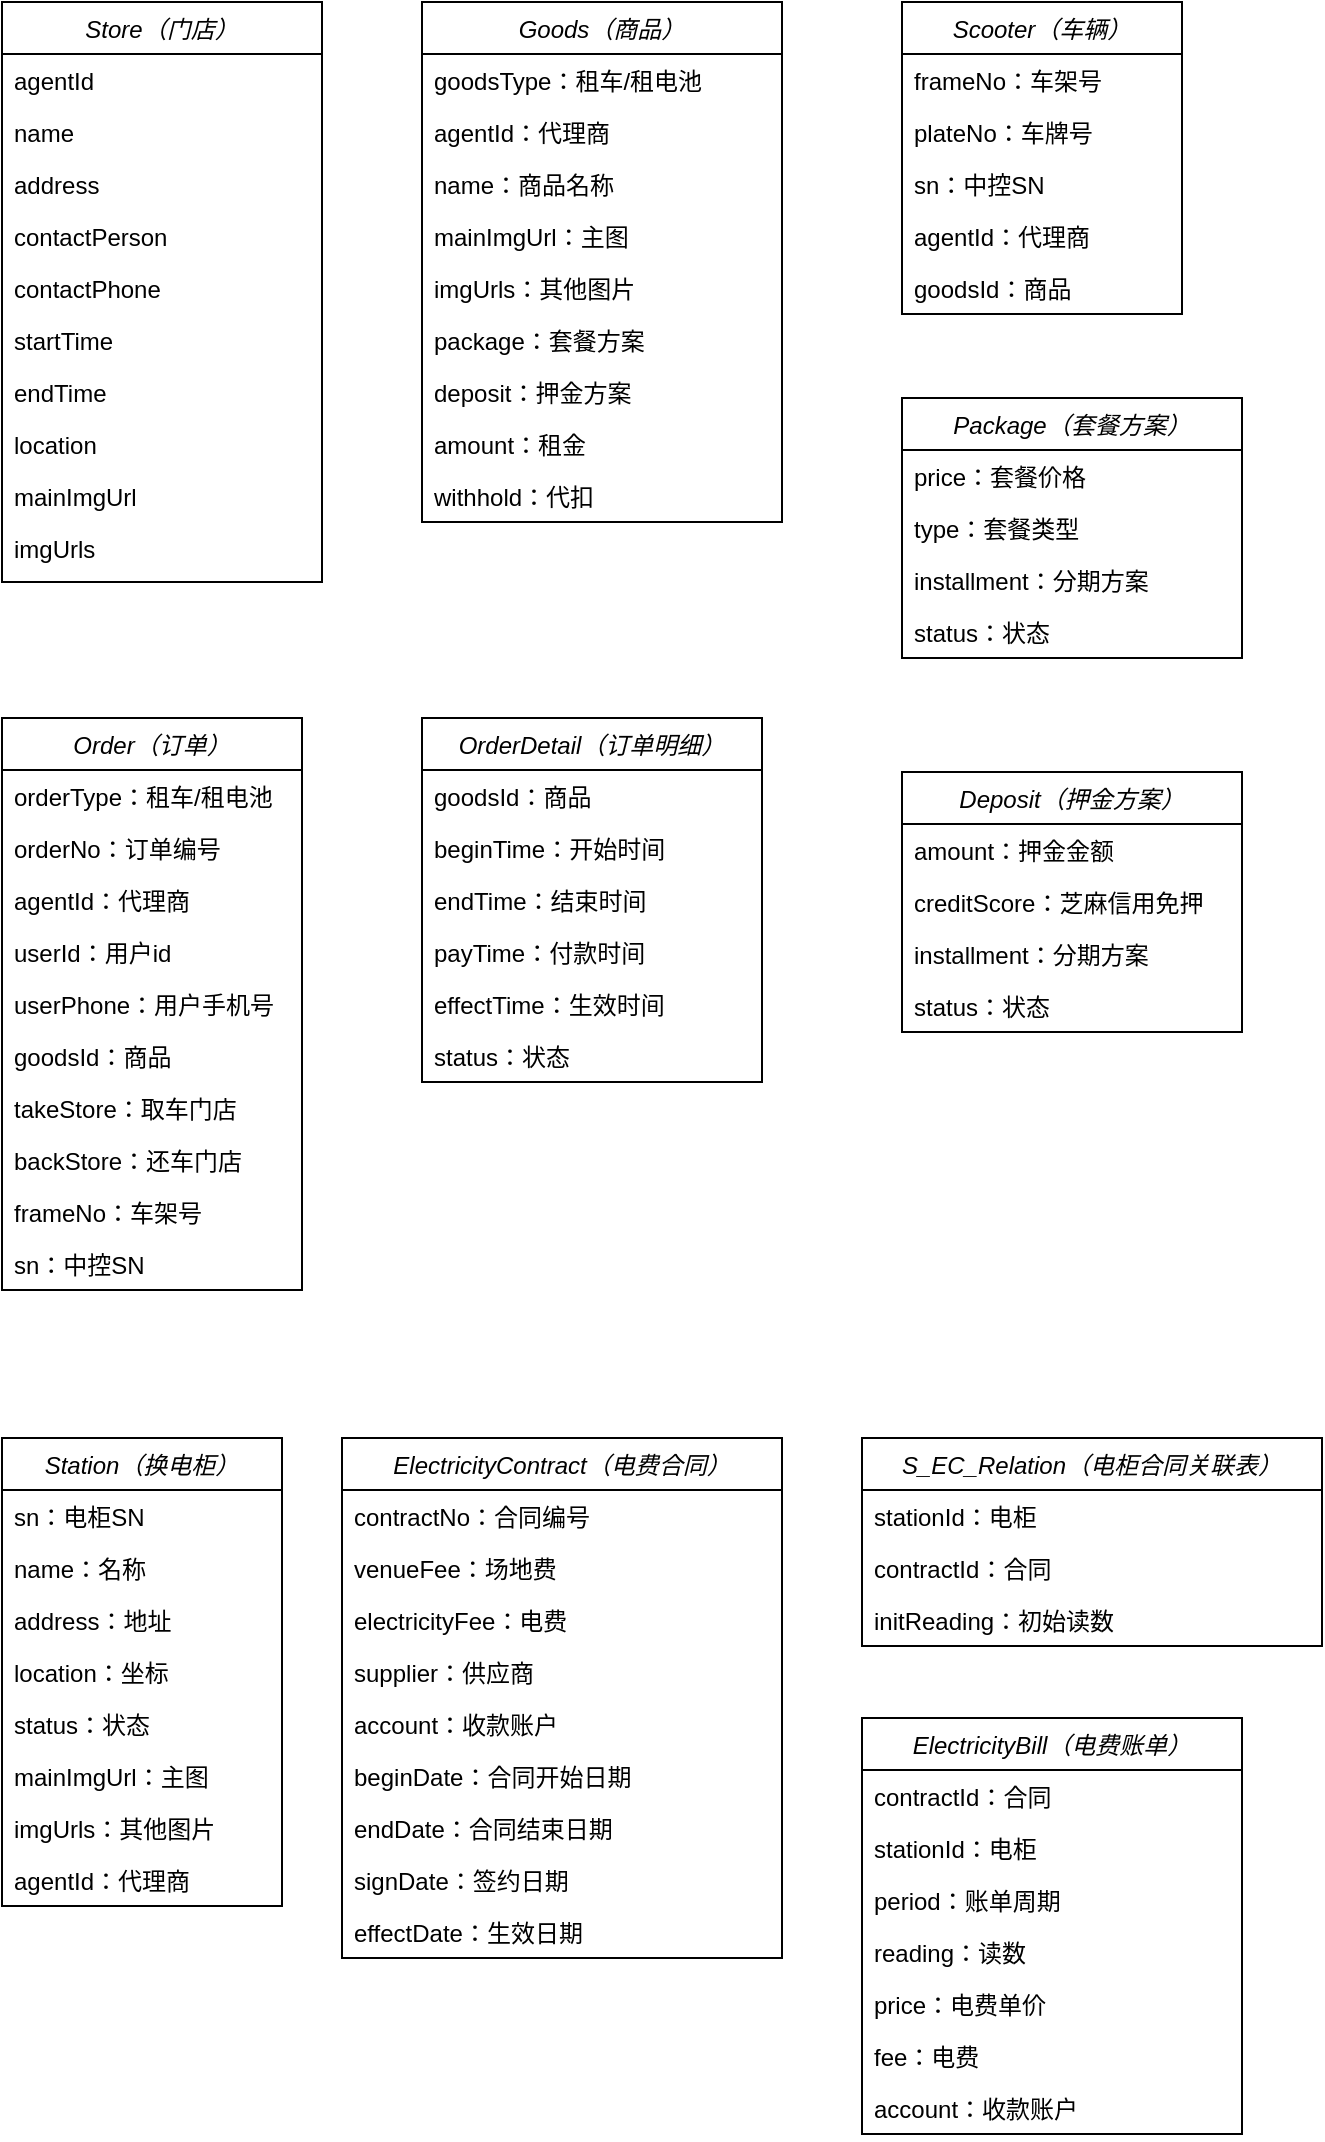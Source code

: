 <mxfile version="16.2.4" type="github"><diagram id="C5RBs43oDa-KdzZeNtuy" name="Page-1"><mxGraphModel dx="1038" dy="547" grid="1" gridSize="10" guides="1" tooltips="1" connect="1" arrows="1" fold="1" page="1" pageScale="1" pageWidth="827" pageHeight="1169" math="0" shadow="0"><root><mxCell id="WIyWlLk6GJQsqaUBKTNV-0"/><mxCell id="WIyWlLk6GJQsqaUBKTNV-1" parent="WIyWlLk6GJQsqaUBKTNV-0"/><mxCell id="zkfFHV4jXpPFQw0GAbJ--0" value="Goods（商品）" style="swimlane;fontStyle=2;align=center;verticalAlign=top;childLayout=stackLayout;horizontal=1;startSize=26;horizontalStack=0;resizeParent=1;resizeLast=0;collapsible=1;marginBottom=0;rounded=0;shadow=0;strokeWidth=1;" parent="WIyWlLk6GJQsqaUBKTNV-1" vertex="1"><mxGeometry x="240" y="42" width="180" height="260" as="geometry"><mxRectangle x="230" y="140" width="160" height="26" as="alternateBounds"/></mxGeometry></mxCell><mxCell id="z-ud-6PMD6aTiRvBd8kk-36" value="goodsType：租车/租电池" style="text;align=left;verticalAlign=top;spacingLeft=4;spacingRight=4;overflow=hidden;rotatable=0;points=[[0,0.5],[1,0.5]];portConstraint=eastwest;rounded=0;shadow=0;html=0;" parent="zkfFHV4jXpPFQw0GAbJ--0" vertex="1"><mxGeometry y="26" width="180" height="26" as="geometry"/></mxCell><mxCell id="z-ud-6PMD6aTiRvBd8kk-11" value="agentId：代理商" style="text;align=left;verticalAlign=top;spacingLeft=4;spacingRight=4;overflow=hidden;rotatable=0;points=[[0,0.5],[1,0.5]];portConstraint=eastwest;rounded=0;shadow=0;html=0;" parent="zkfFHV4jXpPFQw0GAbJ--0" vertex="1"><mxGeometry y="52" width="180" height="26" as="geometry"/></mxCell><mxCell id="z-ud-6PMD6aTiRvBd8kk-10" value="name：商品名称" style="text;align=left;verticalAlign=top;spacingLeft=4;spacingRight=4;overflow=hidden;rotatable=0;points=[[0,0.5],[1,0.5]];portConstraint=eastwest;rounded=0;shadow=0;html=0;" parent="zkfFHV4jXpPFQw0GAbJ--0" vertex="1"><mxGeometry y="78" width="180" height="26" as="geometry"/></mxCell><mxCell id="z-ud-6PMD6aTiRvBd8kk-9" value="mainImgUrl：主图" style="text;align=left;verticalAlign=top;spacingLeft=4;spacingRight=4;overflow=hidden;rotatable=0;points=[[0,0.5],[1,0.5]];portConstraint=eastwest;rounded=0;shadow=0;html=0;" parent="zkfFHV4jXpPFQw0GAbJ--0" vertex="1"><mxGeometry y="104" width="180" height="26" as="geometry"/></mxCell><mxCell id="z-ud-6PMD6aTiRvBd8kk-12" value="imgUrls：其他图片" style="text;align=left;verticalAlign=top;spacingLeft=4;spacingRight=4;overflow=hidden;rotatable=0;points=[[0,0.5],[1,0.5]];portConstraint=eastwest;rounded=0;shadow=0;html=0;" parent="zkfFHV4jXpPFQw0GAbJ--0" vertex="1"><mxGeometry y="130" width="180" height="26" as="geometry"/></mxCell><mxCell id="zkfFHV4jXpPFQw0GAbJ--2" value="package：套餐方案" style="text;align=left;verticalAlign=top;spacingLeft=4;spacingRight=4;overflow=hidden;rotatable=0;points=[[0,0.5],[1,0.5]];portConstraint=eastwest;rounded=0;shadow=0;html=0;" parent="zkfFHV4jXpPFQw0GAbJ--0" vertex="1"><mxGeometry y="156" width="180" height="26" as="geometry"/></mxCell><mxCell id="zkfFHV4jXpPFQw0GAbJ--3" value="deposit：押金方案" style="text;align=left;verticalAlign=top;spacingLeft=4;spacingRight=4;overflow=hidden;rotatable=0;points=[[0,0.5],[1,0.5]];portConstraint=eastwest;rounded=0;shadow=0;html=0;" parent="zkfFHV4jXpPFQw0GAbJ--0" vertex="1"><mxGeometry y="182" width="180" height="26" as="geometry"/></mxCell><mxCell id="aw6liIJ2p6IHOLesxQrY-1" value="amount：租金" style="text;align=left;verticalAlign=top;spacingLeft=4;spacingRight=4;overflow=hidden;rotatable=0;points=[[0,0.5],[1,0.5]];portConstraint=eastwest;rounded=0;shadow=0;html=0;" parent="zkfFHV4jXpPFQw0GAbJ--0" vertex="1"><mxGeometry y="208" width="180" height="26" as="geometry"/></mxCell><mxCell id="aw6liIJ2p6IHOLesxQrY-2" value="withhold：代扣" style="text;align=left;verticalAlign=top;spacingLeft=4;spacingRight=4;overflow=hidden;rotatable=0;points=[[0,0.5],[1,0.5]];portConstraint=eastwest;rounded=0;shadow=0;html=0;" parent="zkfFHV4jXpPFQw0GAbJ--0" vertex="1"><mxGeometry y="234" width="180" height="26" as="geometry"/></mxCell><mxCell id="NNXu9UO9U-QmI1PEcdll-0" value="Store（门店）" style="swimlane;fontStyle=2;align=center;verticalAlign=top;childLayout=stackLayout;horizontal=1;startSize=26;horizontalStack=0;resizeParent=1;resizeParentMax=0;resizeLast=0;collapsible=1;marginBottom=0;" parent="WIyWlLk6GJQsqaUBKTNV-1" vertex="1"><mxGeometry x="30" y="42" width="160" height="290" as="geometry"><mxRectangle x="20" y="120" width="110" height="26" as="alternateBounds"/></mxGeometry></mxCell><mxCell id="NNXu9UO9U-QmI1PEcdll-1" value="agentId" style="text;strokeColor=none;fillColor=none;align=left;verticalAlign=top;spacingLeft=4;spacingRight=4;overflow=hidden;rotatable=0;points=[[0,0.5],[1,0.5]];portConstraint=eastwest;" parent="NNXu9UO9U-QmI1PEcdll-0" vertex="1"><mxGeometry y="26" width="160" height="26" as="geometry"/></mxCell><mxCell id="NNXu9UO9U-QmI1PEcdll-5" value="name" style="text;strokeColor=none;fillColor=none;align=left;verticalAlign=top;spacingLeft=4;spacingRight=4;overflow=hidden;rotatable=0;points=[[0,0.5],[1,0.5]];portConstraint=eastwest;" parent="NNXu9UO9U-QmI1PEcdll-0" vertex="1"><mxGeometry y="52" width="160" height="26" as="geometry"/></mxCell><mxCell id="NNXu9UO9U-QmI1PEcdll-6" value="address" style="text;strokeColor=none;fillColor=none;align=left;verticalAlign=top;spacingLeft=4;spacingRight=4;overflow=hidden;rotatable=0;points=[[0,0.5],[1,0.5]];portConstraint=eastwest;" parent="NNXu9UO9U-QmI1PEcdll-0" vertex="1"><mxGeometry y="78" width="160" height="26" as="geometry"/></mxCell><mxCell id="NNXu9UO9U-QmI1PEcdll-7" value="contactPerson" style="text;strokeColor=none;fillColor=none;align=left;verticalAlign=top;spacingLeft=4;spacingRight=4;overflow=hidden;rotatable=0;points=[[0,0.5],[1,0.5]];portConstraint=eastwest;" parent="NNXu9UO9U-QmI1PEcdll-0" vertex="1"><mxGeometry y="104" width="160" height="26" as="geometry"/></mxCell><mxCell id="NNXu9UO9U-QmI1PEcdll-10" value="contactPhone" style="text;strokeColor=none;fillColor=none;align=left;verticalAlign=top;spacingLeft=4;spacingRight=4;overflow=hidden;rotatable=0;points=[[0,0.5],[1,0.5]];portConstraint=eastwest;" parent="NNXu9UO9U-QmI1PEcdll-0" vertex="1"><mxGeometry y="130" width="160" height="26" as="geometry"/></mxCell><mxCell id="NNXu9UO9U-QmI1PEcdll-9" value="startTime" style="text;strokeColor=none;fillColor=none;align=left;verticalAlign=top;spacingLeft=4;spacingRight=4;overflow=hidden;rotatable=0;points=[[0,0.5],[1,0.5]];portConstraint=eastwest;" parent="NNXu9UO9U-QmI1PEcdll-0" vertex="1"><mxGeometry y="156" width="160" height="26" as="geometry"/></mxCell><mxCell id="NNXu9UO9U-QmI1PEcdll-8" value="endTime" style="text;strokeColor=none;fillColor=none;align=left;verticalAlign=top;spacingLeft=4;spacingRight=4;overflow=hidden;rotatable=0;points=[[0,0.5],[1,0.5]];portConstraint=eastwest;" parent="NNXu9UO9U-QmI1PEcdll-0" vertex="1"><mxGeometry y="182" width="160" height="26" as="geometry"/></mxCell><mxCell id="NNXu9UO9U-QmI1PEcdll-13" value="location" style="text;strokeColor=none;fillColor=none;align=left;verticalAlign=top;spacingLeft=4;spacingRight=4;overflow=hidden;rotatable=0;points=[[0,0.5],[1,0.5]];portConstraint=eastwest;" parent="NNXu9UO9U-QmI1PEcdll-0" vertex="1"><mxGeometry y="208" width="160" height="26" as="geometry"/></mxCell><mxCell id="NNXu9UO9U-QmI1PEcdll-12" value="mainImgUrl" style="text;strokeColor=none;fillColor=none;align=left;verticalAlign=top;spacingLeft=4;spacingRight=4;overflow=hidden;rotatable=0;points=[[0,0.5],[1,0.5]];portConstraint=eastwest;" parent="NNXu9UO9U-QmI1PEcdll-0" vertex="1"><mxGeometry y="234" width="160" height="26" as="geometry"/></mxCell><mxCell id="NNXu9UO9U-QmI1PEcdll-11" value="imgUrls" style="text;strokeColor=none;fillColor=none;align=left;verticalAlign=top;spacingLeft=4;spacingRight=4;overflow=hidden;rotatable=0;points=[[0,0.5],[1,0.5]];portConstraint=eastwest;" parent="NNXu9UO9U-QmI1PEcdll-0" vertex="1"><mxGeometry y="260" width="160" height="30" as="geometry"/></mxCell><mxCell id="z-ud-6PMD6aTiRvBd8kk-17" value="Scooter（车辆）" style="swimlane;fontStyle=2;childLayout=stackLayout;horizontal=1;startSize=26;fillColor=none;horizontalStack=0;resizeParent=1;resizeParentMax=0;resizeLast=0;collapsible=1;marginBottom=0;" parent="WIyWlLk6GJQsqaUBKTNV-1" vertex="1"><mxGeometry x="480" y="42" width="140" height="156" as="geometry"/></mxCell><mxCell id="z-ud-6PMD6aTiRvBd8kk-18" value="frameNo：车架号" style="text;strokeColor=none;fillColor=none;align=left;verticalAlign=top;spacingLeft=4;spacingRight=4;overflow=hidden;rotatable=0;points=[[0,0.5],[1,0.5]];portConstraint=eastwest;" parent="z-ud-6PMD6aTiRvBd8kk-17" vertex="1"><mxGeometry y="26" width="140" height="26" as="geometry"/></mxCell><mxCell id="z-ud-6PMD6aTiRvBd8kk-19" value="plateNo：车牌号" style="text;strokeColor=none;fillColor=none;align=left;verticalAlign=top;spacingLeft=4;spacingRight=4;overflow=hidden;rotatable=0;points=[[0,0.5],[1,0.5]];portConstraint=eastwest;" parent="z-ud-6PMD6aTiRvBd8kk-17" vertex="1"><mxGeometry y="52" width="140" height="26" as="geometry"/></mxCell><mxCell id="z-ud-6PMD6aTiRvBd8kk-20" value="sn：中控SN" style="text;strokeColor=none;fillColor=none;align=left;verticalAlign=top;spacingLeft=4;spacingRight=4;overflow=hidden;rotatable=0;points=[[0,0.5],[1,0.5]];portConstraint=eastwest;" parent="z-ud-6PMD6aTiRvBd8kk-17" vertex="1"><mxGeometry y="78" width="140" height="26" as="geometry"/></mxCell><mxCell id="z-ud-6PMD6aTiRvBd8kk-24" value="agentId：代理商" style="text;strokeColor=none;fillColor=none;align=left;verticalAlign=top;spacingLeft=4;spacingRight=4;overflow=hidden;rotatable=0;points=[[0,0.5],[1,0.5]];portConstraint=eastwest;" parent="z-ud-6PMD6aTiRvBd8kk-17" vertex="1"><mxGeometry y="104" width="140" height="26" as="geometry"/></mxCell><mxCell id="z-ud-6PMD6aTiRvBd8kk-23" value="goodsId：商品" style="text;strokeColor=none;fillColor=none;align=left;verticalAlign=top;spacingLeft=4;spacingRight=4;overflow=hidden;rotatable=0;points=[[0,0.5],[1,0.5]];portConstraint=eastwest;" parent="z-ud-6PMD6aTiRvBd8kk-17" vertex="1"><mxGeometry y="130" width="140" height="26" as="geometry"/></mxCell><mxCell id="z-ud-6PMD6aTiRvBd8kk-25" value="Order（订单）" style="swimlane;fontStyle=2;childLayout=stackLayout;horizontal=1;startSize=26;fillColor=none;horizontalStack=0;resizeParent=1;resizeParentMax=0;resizeLast=0;collapsible=1;marginBottom=0;" parent="WIyWlLk6GJQsqaUBKTNV-1" vertex="1"><mxGeometry x="30" y="400" width="150" height="286" as="geometry"/></mxCell><mxCell id="z-ud-6PMD6aTiRvBd8kk-26" value="orderType：租车/租电池" style="text;strokeColor=none;fillColor=none;align=left;verticalAlign=top;spacingLeft=4;spacingRight=4;overflow=hidden;rotatable=0;points=[[0,0.5],[1,0.5]];portConstraint=eastwest;" parent="z-ud-6PMD6aTiRvBd8kk-25" vertex="1"><mxGeometry y="26" width="150" height="26" as="geometry"/></mxCell><mxCell id="z-ud-6PMD6aTiRvBd8kk-27" value="orderNo：订单编号" style="text;strokeColor=none;fillColor=none;align=left;verticalAlign=top;spacingLeft=4;spacingRight=4;overflow=hidden;rotatable=0;points=[[0,0.5],[1,0.5]];portConstraint=eastwest;" parent="z-ud-6PMD6aTiRvBd8kk-25" vertex="1"><mxGeometry y="52" width="150" height="26" as="geometry"/></mxCell><mxCell id="z-ud-6PMD6aTiRvBd8kk-28" value="agentId：代理商" style="text;strokeColor=none;fillColor=none;align=left;verticalAlign=top;spacingLeft=4;spacingRight=4;overflow=hidden;rotatable=0;points=[[0,0.5],[1,0.5]];portConstraint=eastwest;" parent="z-ud-6PMD6aTiRvBd8kk-25" vertex="1"><mxGeometry y="78" width="150" height="26" as="geometry"/></mxCell><mxCell id="z-ud-6PMD6aTiRvBd8kk-32" value="userId：用户id" style="text;strokeColor=none;fillColor=none;align=left;verticalAlign=top;spacingLeft=4;spacingRight=4;overflow=hidden;rotatable=0;points=[[0,0.5],[1,0.5]];portConstraint=eastwest;" parent="z-ud-6PMD6aTiRvBd8kk-25" vertex="1"><mxGeometry y="104" width="150" height="26" as="geometry"/></mxCell><mxCell id="z-ud-6PMD6aTiRvBd8kk-31" value="userPhone：用户手机号" style="text;strokeColor=none;fillColor=none;align=left;verticalAlign=top;spacingLeft=4;spacingRight=4;overflow=hidden;rotatable=0;points=[[0,0.5],[1,0.5]];portConstraint=eastwest;" parent="z-ud-6PMD6aTiRvBd8kk-25" vertex="1"><mxGeometry y="130" width="150" height="26" as="geometry"/></mxCell><mxCell id="z-ud-6PMD6aTiRvBd8kk-30" value="goodsId：商品" style="text;strokeColor=none;fillColor=none;align=left;verticalAlign=top;spacingLeft=4;spacingRight=4;overflow=hidden;rotatable=0;points=[[0,0.5],[1,0.5]];portConstraint=eastwest;" parent="z-ud-6PMD6aTiRvBd8kk-25" vertex="1"><mxGeometry y="156" width="150" height="26" as="geometry"/></mxCell><mxCell id="z-ud-6PMD6aTiRvBd8kk-29" value="takeStore：取车门店" style="text;strokeColor=none;fillColor=none;align=left;verticalAlign=top;spacingLeft=4;spacingRight=4;overflow=hidden;rotatable=0;points=[[0,0.5],[1,0.5]];portConstraint=eastwest;" parent="z-ud-6PMD6aTiRvBd8kk-25" vertex="1"><mxGeometry y="182" width="150" height="26" as="geometry"/></mxCell><mxCell id="z-ud-6PMD6aTiRvBd8kk-33" value="backStore：还车门店" style="text;strokeColor=none;fillColor=none;align=left;verticalAlign=top;spacingLeft=4;spacingRight=4;overflow=hidden;rotatable=0;points=[[0,0.5],[1,0.5]];portConstraint=eastwest;" parent="z-ud-6PMD6aTiRvBd8kk-25" vertex="1"><mxGeometry y="208" width="150" height="26" as="geometry"/></mxCell><mxCell id="z-ud-6PMD6aTiRvBd8kk-34" value="frameNo：车架号" style="text;strokeColor=none;fillColor=none;align=left;verticalAlign=top;spacingLeft=4;spacingRight=4;overflow=hidden;rotatable=0;points=[[0,0.5],[1,0.5]];portConstraint=eastwest;" parent="z-ud-6PMD6aTiRvBd8kk-25" vertex="1"><mxGeometry y="234" width="150" height="26" as="geometry"/></mxCell><mxCell id="z-ud-6PMD6aTiRvBd8kk-35" value="sn：中控SN" style="text;strokeColor=none;fillColor=none;align=left;verticalAlign=top;spacingLeft=4;spacingRight=4;overflow=hidden;rotatable=0;points=[[0,0.5],[1,0.5]];portConstraint=eastwest;" parent="z-ud-6PMD6aTiRvBd8kk-25" vertex="1"><mxGeometry y="260" width="150" height="26" as="geometry"/></mxCell><mxCell id="z-ud-6PMD6aTiRvBd8kk-37" value="Station（换电柜）" style="swimlane;fontStyle=2;childLayout=stackLayout;horizontal=1;startSize=26;fillColor=none;horizontalStack=0;resizeParent=1;resizeParentMax=0;resizeLast=0;collapsible=1;marginBottom=0;" parent="WIyWlLk6GJQsqaUBKTNV-1" vertex="1"><mxGeometry x="30" y="760" width="140" height="234" as="geometry"/></mxCell><mxCell id="z-ud-6PMD6aTiRvBd8kk-49" value="sn：电柜SN" style="text;strokeColor=none;fillColor=none;align=left;verticalAlign=top;spacingLeft=4;spacingRight=4;overflow=hidden;rotatable=0;points=[[0,0.5],[1,0.5]];portConstraint=eastwest;" parent="z-ud-6PMD6aTiRvBd8kk-37" vertex="1"><mxGeometry y="26" width="140" height="26" as="geometry"/></mxCell><mxCell id="z-ud-6PMD6aTiRvBd8kk-38" value="name：名称" style="text;strokeColor=none;fillColor=none;align=left;verticalAlign=top;spacingLeft=4;spacingRight=4;overflow=hidden;rotatable=0;points=[[0,0.5],[1,0.5]];portConstraint=eastwest;" parent="z-ud-6PMD6aTiRvBd8kk-37" vertex="1"><mxGeometry y="52" width="140" height="26" as="geometry"/></mxCell><mxCell id="z-ud-6PMD6aTiRvBd8kk-39" value="address：地址" style="text;strokeColor=none;fillColor=none;align=left;verticalAlign=top;spacingLeft=4;spacingRight=4;overflow=hidden;rotatable=0;points=[[0,0.5],[1,0.5]];portConstraint=eastwest;" parent="z-ud-6PMD6aTiRvBd8kk-37" vertex="1"><mxGeometry y="78" width="140" height="26" as="geometry"/></mxCell><mxCell id="z-ud-6PMD6aTiRvBd8kk-40" value="location：坐标" style="text;strokeColor=none;fillColor=none;align=left;verticalAlign=top;spacingLeft=4;spacingRight=4;overflow=hidden;rotatable=0;points=[[0,0.5],[1,0.5]];portConstraint=eastwest;" parent="z-ud-6PMD6aTiRvBd8kk-37" vertex="1"><mxGeometry y="104" width="140" height="26" as="geometry"/></mxCell><mxCell id="z-ud-6PMD6aTiRvBd8kk-41" value="status：状态" style="text;strokeColor=none;fillColor=none;align=left;verticalAlign=top;spacingLeft=4;spacingRight=4;overflow=hidden;rotatable=0;points=[[0,0.5],[1,0.5]];portConstraint=eastwest;" parent="z-ud-6PMD6aTiRvBd8kk-37" vertex="1"><mxGeometry y="130" width="140" height="26" as="geometry"/></mxCell><mxCell id="z-ud-6PMD6aTiRvBd8kk-43" value="mainImgUrl：主图" style="text;strokeColor=none;fillColor=none;align=left;verticalAlign=top;spacingLeft=4;spacingRight=4;overflow=hidden;rotatable=0;points=[[0,0.5],[1,0.5]];portConstraint=eastwest;" parent="z-ud-6PMD6aTiRvBd8kk-37" vertex="1"><mxGeometry y="156" width="140" height="26" as="geometry"/></mxCell><mxCell id="z-ud-6PMD6aTiRvBd8kk-42" value="imgUrls：其他图片" style="text;strokeColor=none;fillColor=none;align=left;verticalAlign=top;spacingLeft=4;spacingRight=4;overflow=hidden;rotatable=0;points=[[0,0.5],[1,0.5]];portConstraint=eastwest;" parent="z-ud-6PMD6aTiRvBd8kk-37" vertex="1"><mxGeometry y="182" width="140" height="26" as="geometry"/></mxCell><mxCell id="z-ud-6PMD6aTiRvBd8kk-44" value="agentId：代理商" style="text;strokeColor=none;fillColor=none;align=left;verticalAlign=top;spacingLeft=4;spacingRight=4;overflow=hidden;rotatable=0;points=[[0,0.5],[1,0.5]];portConstraint=eastwest;" parent="z-ud-6PMD6aTiRvBd8kk-37" vertex="1"><mxGeometry y="208" width="140" height="26" as="geometry"/></mxCell><mxCell id="z-ud-6PMD6aTiRvBd8kk-45" value="ElectricityContract（电费合同）" style="swimlane;fontStyle=2;childLayout=stackLayout;horizontal=1;startSize=26;fillColor=none;horizontalStack=0;resizeParent=1;resizeParentMax=0;resizeLast=0;collapsible=1;marginBottom=0;" parent="WIyWlLk6GJQsqaUBKTNV-1" vertex="1"><mxGeometry x="200" y="760" width="220" height="260" as="geometry"/></mxCell><mxCell id="z-ud-6PMD6aTiRvBd8kk-46" value="contractNo：合同编号" style="text;strokeColor=none;fillColor=none;align=left;verticalAlign=top;spacingLeft=4;spacingRight=4;overflow=hidden;rotatable=0;points=[[0,0.5],[1,0.5]];portConstraint=eastwest;" parent="z-ud-6PMD6aTiRvBd8kk-45" vertex="1"><mxGeometry y="26" width="220" height="26" as="geometry"/></mxCell><mxCell id="z-ud-6PMD6aTiRvBd8kk-48" value="venueFee：场地费" style="text;strokeColor=none;fillColor=none;align=left;verticalAlign=top;spacingLeft=4;spacingRight=4;overflow=hidden;rotatable=0;points=[[0,0.5],[1,0.5]];portConstraint=eastwest;" parent="z-ud-6PMD6aTiRvBd8kk-45" vertex="1"><mxGeometry y="52" width="220" height="26" as="geometry"/></mxCell><mxCell id="z-ud-6PMD6aTiRvBd8kk-55" value="electricityFee：电费" style="text;strokeColor=none;fillColor=none;align=left;verticalAlign=top;spacingLeft=4;spacingRight=4;overflow=hidden;rotatable=0;points=[[0,0.5],[1,0.5]];portConstraint=eastwest;" parent="z-ud-6PMD6aTiRvBd8kk-45" vertex="1"><mxGeometry y="78" width="220" height="26" as="geometry"/></mxCell><mxCell id="z-ud-6PMD6aTiRvBd8kk-54" value="supplier：供应商" style="text;strokeColor=none;fillColor=none;align=left;verticalAlign=top;spacingLeft=4;spacingRight=4;overflow=hidden;rotatable=0;points=[[0,0.5],[1,0.5]];portConstraint=eastwest;" parent="z-ud-6PMD6aTiRvBd8kk-45" vertex="1"><mxGeometry y="104" width="220" height="26" as="geometry"/></mxCell><mxCell id="z-ud-6PMD6aTiRvBd8kk-53" value="account：收款账户" style="text;strokeColor=none;fillColor=none;align=left;verticalAlign=top;spacingLeft=4;spacingRight=4;overflow=hidden;rotatable=0;points=[[0,0.5],[1,0.5]];portConstraint=eastwest;" parent="z-ud-6PMD6aTiRvBd8kk-45" vertex="1"><mxGeometry y="130" width="220" height="26" as="geometry"/></mxCell><mxCell id="z-ud-6PMD6aTiRvBd8kk-52" value="beginDate：合同开始日期" style="text;strokeColor=none;fillColor=none;align=left;verticalAlign=top;spacingLeft=4;spacingRight=4;overflow=hidden;rotatable=0;points=[[0,0.5],[1,0.5]];portConstraint=eastwest;" parent="z-ud-6PMD6aTiRvBd8kk-45" vertex="1"><mxGeometry y="156" width="220" height="26" as="geometry"/></mxCell><mxCell id="z-ud-6PMD6aTiRvBd8kk-51" value="endDate：合同结束日期" style="text;strokeColor=none;fillColor=none;align=left;verticalAlign=top;spacingLeft=4;spacingRight=4;overflow=hidden;rotatable=0;points=[[0,0.5],[1,0.5]];portConstraint=eastwest;" parent="z-ud-6PMD6aTiRvBd8kk-45" vertex="1"><mxGeometry y="182" width="220" height="26" as="geometry"/></mxCell><mxCell id="z-ud-6PMD6aTiRvBd8kk-50" value="signDate：签约日期" style="text;strokeColor=none;fillColor=none;align=left;verticalAlign=top;spacingLeft=4;spacingRight=4;overflow=hidden;rotatable=0;points=[[0,0.5],[1,0.5]];portConstraint=eastwest;" parent="z-ud-6PMD6aTiRvBd8kk-45" vertex="1"><mxGeometry y="208" width="220" height="26" as="geometry"/></mxCell><mxCell id="z-ud-6PMD6aTiRvBd8kk-56" value="effectDate：生效日期" style="text;strokeColor=none;fillColor=none;align=left;verticalAlign=top;spacingLeft=4;spacingRight=4;overflow=hidden;rotatable=0;points=[[0,0.5],[1,0.5]];portConstraint=eastwest;" parent="z-ud-6PMD6aTiRvBd8kk-45" vertex="1"><mxGeometry y="234" width="220" height="26" as="geometry"/></mxCell><mxCell id="z-ud-6PMD6aTiRvBd8kk-57" value="S_EC_Relation（电柜合同关联表）" style="swimlane;fontStyle=2;childLayout=stackLayout;horizontal=1;startSize=26;fillColor=none;horizontalStack=0;resizeParent=1;resizeParentMax=0;resizeLast=0;collapsible=1;marginBottom=0;" parent="WIyWlLk6GJQsqaUBKTNV-1" vertex="1"><mxGeometry x="460" y="760" width="230" height="104" as="geometry"/></mxCell><mxCell id="z-ud-6PMD6aTiRvBd8kk-58" value="stationId：电柜" style="text;strokeColor=none;fillColor=none;align=left;verticalAlign=top;spacingLeft=4;spacingRight=4;overflow=hidden;rotatable=0;points=[[0,0.5],[1,0.5]];portConstraint=eastwest;" parent="z-ud-6PMD6aTiRvBd8kk-57" vertex="1"><mxGeometry y="26" width="230" height="26" as="geometry"/></mxCell><mxCell id="z-ud-6PMD6aTiRvBd8kk-59" value="contractId：合同" style="text;strokeColor=none;fillColor=none;align=left;verticalAlign=top;spacingLeft=4;spacingRight=4;overflow=hidden;rotatable=0;points=[[0,0.5],[1,0.5]];portConstraint=eastwest;" parent="z-ud-6PMD6aTiRvBd8kk-57" vertex="1"><mxGeometry y="52" width="230" height="26" as="geometry"/></mxCell><mxCell id="z-ud-6PMD6aTiRvBd8kk-60" value="initReading：初始读数" style="text;strokeColor=none;fillColor=none;align=left;verticalAlign=top;spacingLeft=4;spacingRight=4;overflow=hidden;rotatable=0;points=[[0,0.5],[1,0.5]];portConstraint=eastwest;" parent="z-ud-6PMD6aTiRvBd8kk-57" vertex="1"><mxGeometry y="78" width="230" height="26" as="geometry"/></mxCell><mxCell id="z-ud-6PMD6aTiRvBd8kk-61" value="ElectricityBill（电费账单）" style="swimlane;fontStyle=2;childLayout=stackLayout;horizontal=1;startSize=26;fillColor=none;horizontalStack=0;resizeParent=1;resizeParentMax=0;resizeLast=0;collapsible=1;marginBottom=0;" parent="WIyWlLk6GJQsqaUBKTNV-1" vertex="1"><mxGeometry x="460" y="900" width="190" height="208" as="geometry"/></mxCell><mxCell id="z-ud-6PMD6aTiRvBd8kk-62" value="contractId：合同" style="text;strokeColor=none;fillColor=none;align=left;verticalAlign=top;spacingLeft=4;spacingRight=4;overflow=hidden;rotatable=0;points=[[0,0.5],[1,0.5]];portConstraint=eastwest;" parent="z-ud-6PMD6aTiRvBd8kk-61" vertex="1"><mxGeometry y="26" width="190" height="26" as="geometry"/></mxCell><mxCell id="z-ud-6PMD6aTiRvBd8kk-63" value="stationId：电柜" style="text;strokeColor=none;fillColor=none;align=left;verticalAlign=top;spacingLeft=4;spacingRight=4;overflow=hidden;rotatable=0;points=[[0,0.5],[1,0.5]];portConstraint=eastwest;" parent="z-ud-6PMD6aTiRvBd8kk-61" vertex="1"><mxGeometry y="52" width="190" height="26" as="geometry"/></mxCell><mxCell id="z-ud-6PMD6aTiRvBd8kk-64" value="period：账单周期" style="text;strokeColor=none;fillColor=none;align=left;verticalAlign=top;spacingLeft=4;spacingRight=4;overflow=hidden;rotatable=0;points=[[0,0.5],[1,0.5]];portConstraint=eastwest;" parent="z-ud-6PMD6aTiRvBd8kk-61" vertex="1"><mxGeometry y="78" width="190" height="26" as="geometry"/></mxCell><mxCell id="z-ud-6PMD6aTiRvBd8kk-65" value="reading：读数" style="text;strokeColor=none;fillColor=none;align=left;verticalAlign=top;spacingLeft=4;spacingRight=4;overflow=hidden;rotatable=0;points=[[0,0.5],[1,0.5]];portConstraint=eastwest;" parent="z-ud-6PMD6aTiRvBd8kk-61" vertex="1"><mxGeometry y="104" width="190" height="26" as="geometry"/></mxCell><mxCell id="z-ud-6PMD6aTiRvBd8kk-66" value="price：电费单价" style="text;strokeColor=none;fillColor=none;align=left;verticalAlign=top;spacingLeft=4;spacingRight=4;overflow=hidden;rotatable=0;points=[[0,0.5],[1,0.5]];portConstraint=eastwest;" parent="z-ud-6PMD6aTiRvBd8kk-61" vertex="1"><mxGeometry y="130" width="190" height="26" as="geometry"/></mxCell><mxCell id="z-ud-6PMD6aTiRvBd8kk-67" value="fee：电费" style="text;strokeColor=none;fillColor=none;align=left;verticalAlign=top;spacingLeft=4;spacingRight=4;overflow=hidden;rotatable=0;points=[[0,0.5],[1,0.5]];portConstraint=eastwest;" parent="z-ud-6PMD6aTiRvBd8kk-61" vertex="1"><mxGeometry y="156" width="190" height="26" as="geometry"/></mxCell><mxCell id="z-ud-6PMD6aTiRvBd8kk-68" value="account：收款账户" style="text;strokeColor=none;fillColor=none;align=left;verticalAlign=top;spacingLeft=4;spacingRight=4;overflow=hidden;rotatable=0;points=[[0,0.5],[1,0.5]];portConstraint=eastwest;" parent="z-ud-6PMD6aTiRvBd8kk-61" vertex="1"><mxGeometry y="182" width="190" height="26" as="geometry"/></mxCell><mxCell id="z-ud-6PMD6aTiRvBd8kk-69" value="OrderDetail（订单明细）" style="swimlane;fontStyle=2;childLayout=stackLayout;horizontal=1;startSize=26;fillColor=none;horizontalStack=0;resizeParent=1;resizeParentMax=0;resizeLast=0;collapsible=1;marginBottom=0;" parent="WIyWlLk6GJQsqaUBKTNV-1" vertex="1"><mxGeometry x="240" y="400" width="170" height="182" as="geometry"/></mxCell><mxCell id="z-ud-6PMD6aTiRvBd8kk-70" value="goodsId：商品" style="text;strokeColor=none;fillColor=none;align=left;verticalAlign=top;spacingLeft=4;spacingRight=4;overflow=hidden;rotatable=0;points=[[0,0.5],[1,0.5]];portConstraint=eastwest;" parent="z-ud-6PMD6aTiRvBd8kk-69" vertex="1"><mxGeometry y="26" width="170" height="26" as="geometry"/></mxCell><mxCell id="z-ud-6PMD6aTiRvBd8kk-71" value="beginTime：开始时间" style="text;strokeColor=none;fillColor=none;align=left;verticalAlign=top;spacingLeft=4;spacingRight=4;overflow=hidden;rotatable=0;points=[[0,0.5],[1,0.5]];portConstraint=eastwest;" parent="z-ud-6PMD6aTiRvBd8kk-69" vertex="1"><mxGeometry y="52" width="170" height="26" as="geometry"/></mxCell><mxCell id="z-ud-6PMD6aTiRvBd8kk-72" value="endTime：结束时间" style="text;strokeColor=none;fillColor=none;align=left;verticalAlign=top;spacingLeft=4;spacingRight=4;overflow=hidden;rotatable=0;points=[[0,0.5],[1,0.5]];portConstraint=eastwest;" parent="z-ud-6PMD6aTiRvBd8kk-69" vertex="1"><mxGeometry y="78" width="170" height="26" as="geometry"/></mxCell><mxCell id="z-ud-6PMD6aTiRvBd8kk-75" value="payTime：付款时间" style="text;strokeColor=none;fillColor=none;align=left;verticalAlign=top;spacingLeft=4;spacingRight=4;overflow=hidden;rotatable=0;points=[[0,0.5],[1,0.5]];portConstraint=eastwest;" parent="z-ud-6PMD6aTiRvBd8kk-69" vertex="1"><mxGeometry y="104" width="170" height="26" as="geometry"/></mxCell><mxCell id="z-ud-6PMD6aTiRvBd8kk-74" value="effectTime：生效时间" style="text;strokeColor=none;fillColor=none;align=left;verticalAlign=top;spacingLeft=4;spacingRight=4;overflow=hidden;rotatable=0;points=[[0,0.5],[1,0.5]];portConstraint=eastwest;" parent="z-ud-6PMD6aTiRvBd8kk-69" vertex="1"><mxGeometry y="130" width="170" height="26" as="geometry"/></mxCell><mxCell id="z-ud-6PMD6aTiRvBd8kk-73" value="status：状态" style="text;strokeColor=none;fillColor=none;align=left;verticalAlign=top;spacingLeft=4;spacingRight=4;overflow=hidden;rotatable=0;points=[[0,0.5],[1,0.5]];portConstraint=eastwest;" parent="z-ud-6PMD6aTiRvBd8kk-69" vertex="1"><mxGeometry y="156" width="170" height="26" as="geometry"/></mxCell><mxCell id="z-ud-6PMD6aTiRvBd8kk-76" value="Package（套餐方案）" style="swimlane;fontStyle=2;childLayout=stackLayout;horizontal=1;startSize=26;fillColor=none;horizontalStack=0;resizeParent=1;resizeParentMax=0;resizeLast=0;collapsible=1;marginBottom=0;" parent="WIyWlLk6GJQsqaUBKTNV-1" vertex="1"><mxGeometry x="480" y="240" width="170" height="130" as="geometry"/></mxCell><mxCell id="z-ud-6PMD6aTiRvBd8kk-77" value="price：套餐价格" style="text;strokeColor=none;fillColor=none;align=left;verticalAlign=top;spacingLeft=4;spacingRight=4;overflow=hidden;rotatable=0;points=[[0,0.5],[1,0.5]];portConstraint=eastwest;" parent="z-ud-6PMD6aTiRvBd8kk-76" vertex="1"><mxGeometry y="26" width="170" height="26" as="geometry"/></mxCell><mxCell id="z-ud-6PMD6aTiRvBd8kk-78" value="type：套餐类型" style="text;strokeColor=none;fillColor=none;align=left;verticalAlign=top;spacingLeft=4;spacingRight=4;overflow=hidden;rotatable=0;points=[[0,0.5],[1,0.5]];portConstraint=eastwest;" parent="z-ud-6PMD6aTiRvBd8kk-76" vertex="1"><mxGeometry y="52" width="170" height="26" as="geometry"/></mxCell><mxCell id="z-ud-6PMD6aTiRvBd8kk-79" value="installment：分期方案" style="text;strokeColor=none;fillColor=none;align=left;verticalAlign=top;spacingLeft=4;spacingRight=4;overflow=hidden;rotatable=0;points=[[0,0.5],[1,0.5]];portConstraint=eastwest;" parent="z-ud-6PMD6aTiRvBd8kk-76" vertex="1"><mxGeometry y="78" width="170" height="26" as="geometry"/></mxCell><mxCell id="z-ud-6PMD6aTiRvBd8kk-85" value="status：状态" style="text;strokeColor=none;fillColor=none;align=left;verticalAlign=top;spacingLeft=4;spacingRight=4;overflow=hidden;rotatable=0;points=[[0,0.5],[1,0.5]];portConstraint=eastwest;" parent="z-ud-6PMD6aTiRvBd8kk-76" vertex="1"><mxGeometry y="104" width="170" height="26" as="geometry"/></mxCell><mxCell id="z-ud-6PMD6aTiRvBd8kk-80" value="Deposit（押金方案）" style="swimlane;fontStyle=2;childLayout=stackLayout;horizontal=1;startSize=26;fillColor=none;horizontalStack=0;resizeParent=1;resizeParentMax=0;resizeLast=0;collapsible=1;marginBottom=0;" parent="WIyWlLk6GJQsqaUBKTNV-1" vertex="1"><mxGeometry x="480" y="427" width="170" height="130" as="geometry"/></mxCell><mxCell id="z-ud-6PMD6aTiRvBd8kk-81" value="amount：押金金额" style="text;strokeColor=none;fillColor=none;align=left;verticalAlign=top;spacingLeft=4;spacingRight=4;overflow=hidden;rotatable=0;points=[[0,0.5],[1,0.5]];portConstraint=eastwest;" parent="z-ud-6PMD6aTiRvBd8kk-80" vertex="1"><mxGeometry y="26" width="170" height="26" as="geometry"/></mxCell><mxCell id="z-ud-6PMD6aTiRvBd8kk-82" value="creditScore：芝麻信用免押" style="text;strokeColor=none;fillColor=none;align=left;verticalAlign=top;spacingLeft=4;spacingRight=4;overflow=hidden;rotatable=0;points=[[0,0.5],[1,0.5]];portConstraint=eastwest;" parent="z-ud-6PMD6aTiRvBd8kk-80" vertex="1"><mxGeometry y="52" width="170" height="26" as="geometry"/></mxCell><mxCell id="z-ud-6PMD6aTiRvBd8kk-83" value="installment：分期方案" style="text;strokeColor=none;fillColor=none;align=left;verticalAlign=top;spacingLeft=4;spacingRight=4;overflow=hidden;rotatable=0;points=[[0,0.5],[1,0.5]];portConstraint=eastwest;" parent="z-ud-6PMD6aTiRvBd8kk-80" vertex="1"><mxGeometry y="78" width="170" height="26" as="geometry"/></mxCell><mxCell id="z-ud-6PMD6aTiRvBd8kk-84" value="status：状态" style="text;strokeColor=none;fillColor=none;align=left;verticalAlign=top;spacingLeft=4;spacingRight=4;overflow=hidden;rotatable=0;points=[[0,0.5],[1,0.5]];portConstraint=eastwest;" parent="z-ud-6PMD6aTiRvBd8kk-80" vertex="1"><mxGeometry y="104" width="170" height="26" as="geometry"/></mxCell></root></mxGraphModel></diagram></mxfile>
